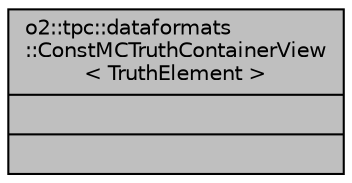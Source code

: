 digraph "o2::tpc::dataformats::ConstMCTruthContainerView&lt; TruthElement &gt;"
{
 // INTERACTIVE_SVG=YES
  bgcolor="transparent";
  edge [fontname="Helvetica",fontsize="10",labelfontname="Helvetica",labelfontsize="10"];
  node [fontname="Helvetica",fontsize="10",shape=record];
  Node1 [label="{o2::tpc::dataformats\l::ConstMCTruthContainerView\l\< TruthElement \>\n||}",height=0.2,width=0.4,color="black", fillcolor="grey75", style="filled", fontcolor="black"];
}
